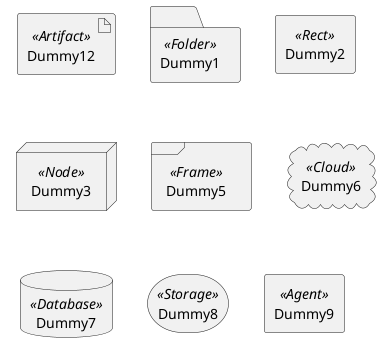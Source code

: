 {
  "sha1": "gimxfi1doq3uu1f5vzvg0l1p1ryw263",
  "insertion": {
    "when": "2024-06-01T09:03:07.825Z",
    "user": "plantuml@gmail.com"
  }
}
@startuml
Artifact Dummy12 <<Artifact>>
Folder Dummy1 <<Folder>>
Rectangle Dummy2 <<Rect>>
Node Dummy3 <<Node>>
Frame Dummy5 <<Frame>>
Cloud Dummy6 <<Cloud>>
Database Dummy7 <<Database>>
Storage Dummy8 <<Storage>>
Agent Dummy9 <<Agent>>
@enduml

